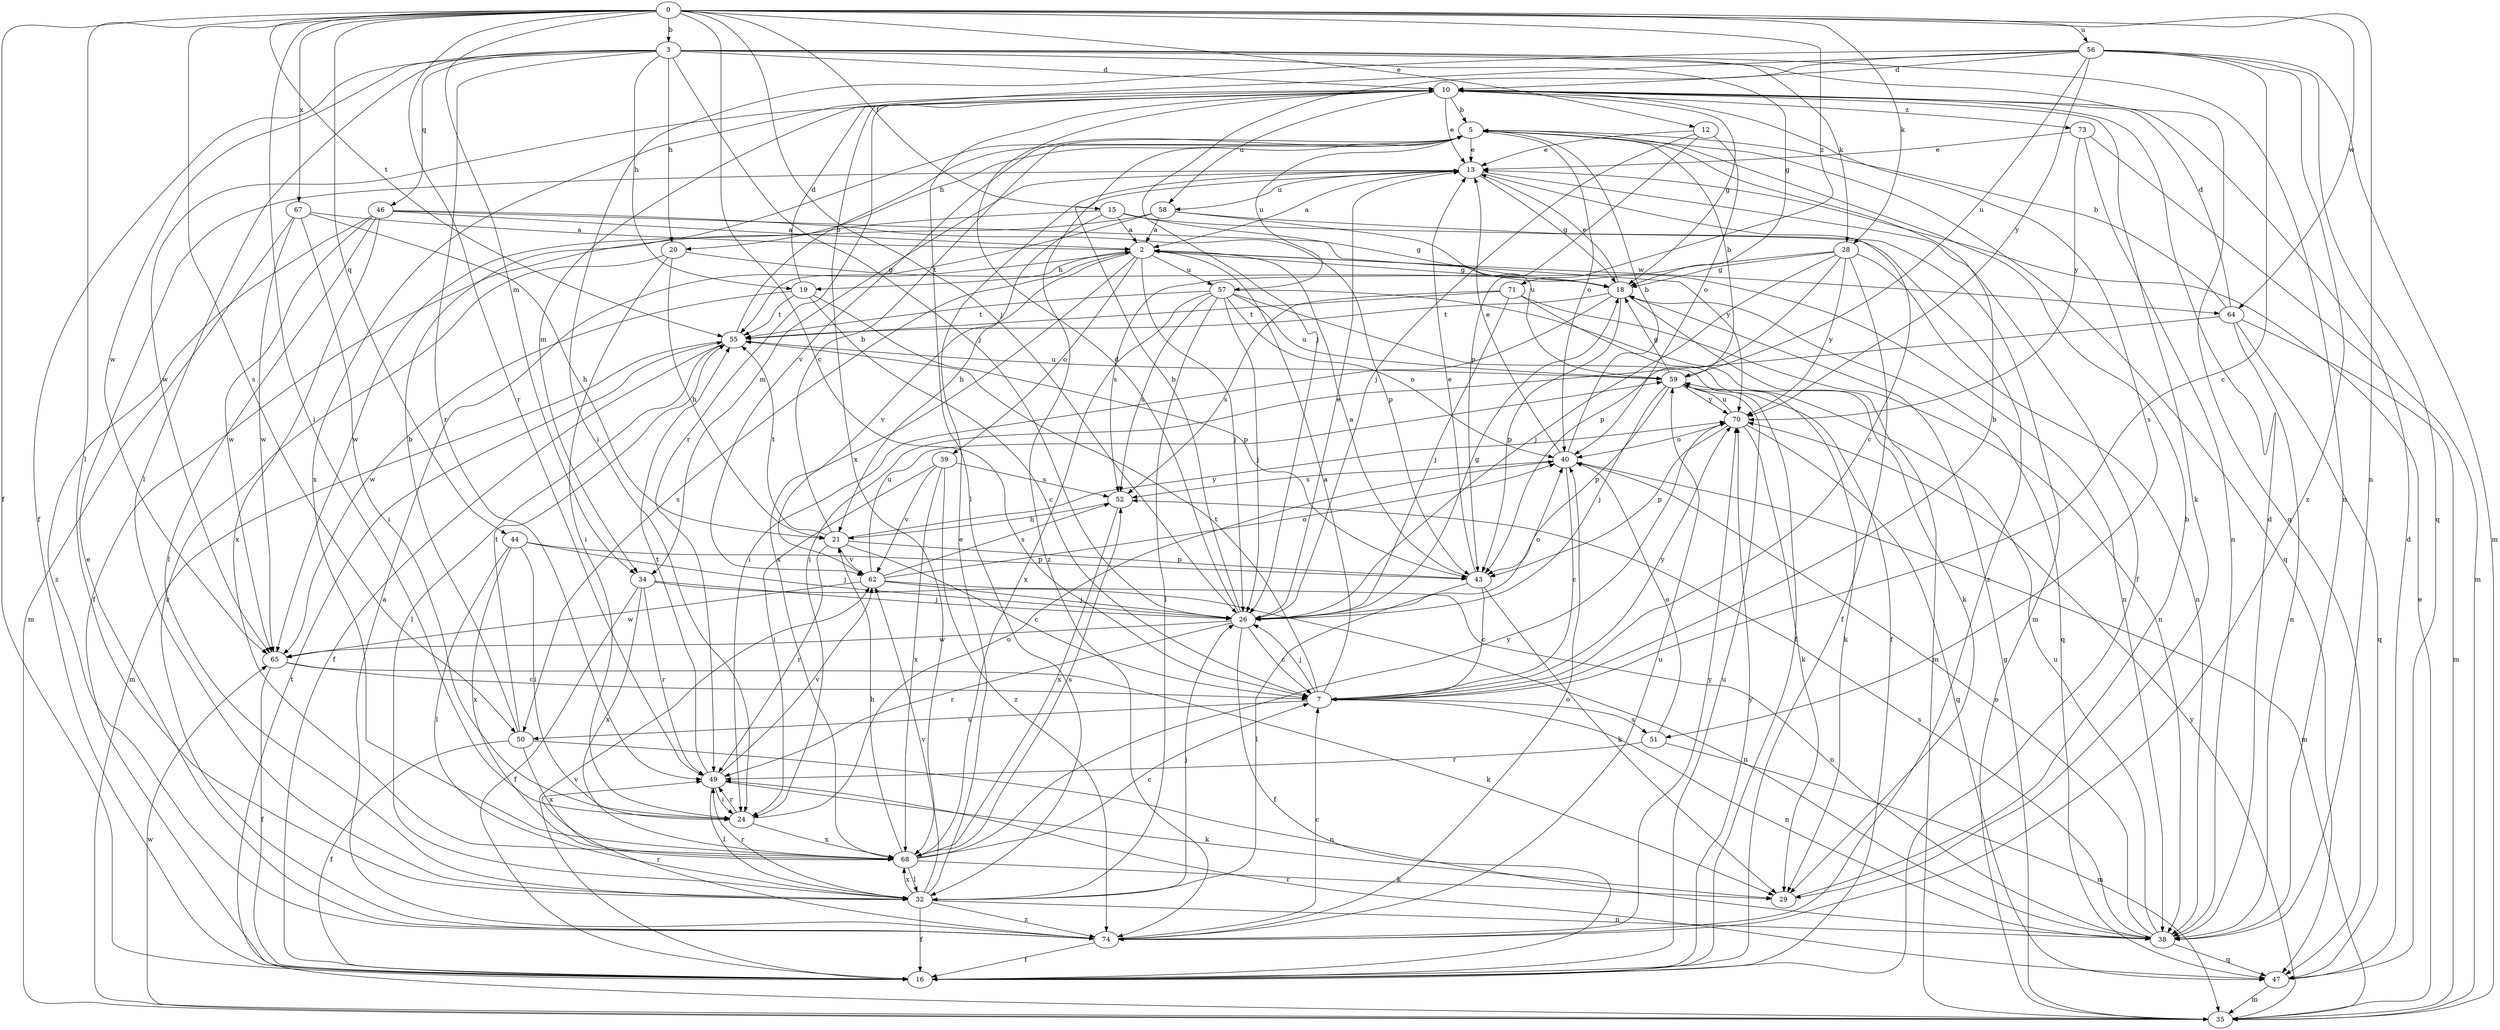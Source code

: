 strict digraph  {
0;
2;
3;
5;
7;
10;
12;
13;
15;
16;
18;
19;
20;
21;
24;
26;
28;
29;
32;
34;
35;
38;
39;
40;
43;
44;
46;
47;
49;
50;
51;
52;
55;
56;
57;
58;
59;
62;
64;
65;
67;
68;
70;
71;
73;
74;
0 -> 3  [label=b];
0 -> 7  [label=c];
0 -> 12  [label=e];
0 -> 15  [label=f];
0 -> 16  [label=f];
0 -> 24  [label=i];
0 -> 26  [label=j];
0 -> 28  [label=k];
0 -> 32  [label=l];
0 -> 34  [label=m];
0 -> 38  [label=n];
0 -> 44  [label=q];
0 -> 49  [label=r];
0 -> 50  [label=s];
0 -> 55  [label=t];
0 -> 56  [label=u];
0 -> 64  [label=w];
0 -> 67  [label=x];
0 -> 71  [label=z];
2 -> 18  [label=g];
2 -> 19  [label=h];
2 -> 26  [label=j];
2 -> 38  [label=n];
2 -> 39  [label=o];
2 -> 50  [label=s];
2 -> 57  [label=u];
2 -> 62  [label=v];
2 -> 64  [label=w];
2 -> 68  [label=x];
3 -> 10  [label=d];
3 -> 16  [label=f];
3 -> 18  [label=g];
3 -> 19  [label=h];
3 -> 20  [label=h];
3 -> 26  [label=j];
3 -> 28  [label=k];
3 -> 32  [label=l];
3 -> 38  [label=n];
3 -> 46  [label=q];
3 -> 47  [label=q];
3 -> 49  [label=r];
3 -> 65  [label=w];
5 -> 13  [label=e];
5 -> 20  [label=h];
5 -> 40  [label=o];
5 -> 47  [label=q];
5 -> 57  [label=u];
5 -> 62  [label=v];
7 -> 2  [label=a];
7 -> 5  [label=b];
7 -> 26  [label=j];
7 -> 38  [label=n];
7 -> 50  [label=s];
7 -> 51  [label=s];
7 -> 55  [label=t];
7 -> 70  [label=y];
10 -> 5  [label=b];
10 -> 13  [label=e];
10 -> 18  [label=g];
10 -> 29  [label=k];
10 -> 32  [label=l];
10 -> 34  [label=m];
10 -> 49  [label=r];
10 -> 51  [label=s];
10 -> 58  [label=u];
10 -> 65  [label=w];
10 -> 68  [label=x];
10 -> 73  [label=z];
12 -> 13  [label=e];
12 -> 26  [label=j];
12 -> 40  [label=o];
12 -> 43  [label=p];
13 -> 2  [label=a];
13 -> 7  [label=c];
13 -> 16  [label=f];
13 -> 18  [label=g];
13 -> 34  [label=m];
13 -> 58  [label=u];
13 -> 74  [label=z];
15 -> 2  [label=a];
15 -> 18  [label=g];
15 -> 21  [label=h];
15 -> 65  [label=w];
15 -> 74  [label=z];
16 -> 59  [label=u];
16 -> 62  [label=v];
16 -> 70  [label=y];
18 -> 13  [label=e];
18 -> 24  [label=i];
18 -> 35  [label=m];
18 -> 43  [label=p];
18 -> 47  [label=q];
18 -> 55  [label=t];
19 -> 7  [label=c];
19 -> 10  [label=d];
19 -> 43  [label=p];
19 -> 55  [label=t];
19 -> 65  [label=w];
20 -> 18  [label=g];
20 -> 21  [label=h];
20 -> 24  [label=i];
20 -> 74  [label=z];
21 -> 5  [label=b];
21 -> 7  [label=c];
21 -> 43  [label=p];
21 -> 49  [label=r];
21 -> 55  [label=t];
21 -> 62  [label=v];
21 -> 70  [label=y];
24 -> 40  [label=o];
24 -> 49  [label=r];
24 -> 68  [label=x];
26 -> 5  [label=b];
26 -> 7  [label=c];
26 -> 10  [label=d];
26 -> 13  [label=e];
26 -> 16  [label=f];
26 -> 18  [label=g];
26 -> 40  [label=o];
26 -> 49  [label=r];
26 -> 65  [label=w];
28 -> 16  [label=f];
28 -> 18  [label=g];
28 -> 26  [label=j];
28 -> 38  [label=n];
28 -> 43  [label=p];
28 -> 52  [label=s];
28 -> 70  [label=y];
29 -> 5  [label=b];
32 -> 13  [label=e];
32 -> 16  [label=f];
32 -> 26  [label=j];
32 -> 38  [label=n];
32 -> 49  [label=r];
32 -> 62  [label=v];
32 -> 68  [label=x];
32 -> 74  [label=z];
34 -> 16  [label=f];
34 -> 26  [label=j];
34 -> 38  [label=n];
34 -> 49  [label=r];
34 -> 68  [label=x];
35 -> 13  [label=e];
35 -> 18  [label=g];
35 -> 55  [label=t];
35 -> 65  [label=w];
35 -> 70  [label=y];
38 -> 10  [label=d];
38 -> 40  [label=o];
38 -> 47  [label=q];
38 -> 52  [label=s];
38 -> 59  [label=u];
39 -> 24  [label=i];
39 -> 52  [label=s];
39 -> 62  [label=v];
39 -> 68  [label=x];
39 -> 74  [label=z];
40 -> 5  [label=b];
40 -> 7  [label=c];
40 -> 13  [label=e];
40 -> 35  [label=m];
40 -> 52  [label=s];
43 -> 2  [label=a];
43 -> 7  [label=c];
43 -> 13  [label=e];
43 -> 29  [label=k];
43 -> 32  [label=l];
44 -> 24  [label=i];
44 -> 26  [label=j];
44 -> 32  [label=l];
44 -> 43  [label=p];
44 -> 68  [label=x];
46 -> 2  [label=a];
46 -> 32  [label=l];
46 -> 43  [label=p];
46 -> 65  [label=w];
46 -> 68  [label=x];
46 -> 70  [label=y];
46 -> 74  [label=z];
47 -> 10  [label=d];
47 -> 35  [label=m];
47 -> 49  [label=r];
49 -> 24  [label=i];
49 -> 29  [label=k];
49 -> 32  [label=l];
49 -> 55  [label=t];
49 -> 62  [label=v];
50 -> 5  [label=b];
50 -> 16  [label=f];
50 -> 38  [label=n];
50 -> 55  [label=t];
50 -> 68  [label=x];
51 -> 35  [label=m];
51 -> 40  [label=o];
51 -> 49  [label=r];
52 -> 21  [label=h];
52 -> 68  [label=x];
55 -> 5  [label=b];
55 -> 16  [label=f];
55 -> 32  [label=l];
55 -> 35  [label=m];
55 -> 59  [label=u];
56 -> 7  [label=c];
56 -> 10  [label=d];
56 -> 24  [label=i];
56 -> 26  [label=j];
56 -> 35  [label=m];
56 -> 47  [label=q];
56 -> 59  [label=u];
56 -> 68  [label=x];
56 -> 70  [label=y];
56 -> 74  [label=z];
57 -> 16  [label=f];
57 -> 26  [label=j];
57 -> 29  [label=k];
57 -> 32  [label=l];
57 -> 40  [label=o];
57 -> 52  [label=s];
57 -> 55  [label=t];
57 -> 59  [label=u];
57 -> 68  [label=x];
58 -> 2  [label=a];
58 -> 16  [label=f];
58 -> 35  [label=m];
58 -> 55  [label=t];
58 -> 59  [label=u];
59 -> 5  [label=b];
59 -> 18  [label=g];
59 -> 26  [label=j];
59 -> 29  [label=k];
59 -> 43  [label=p];
59 -> 70  [label=y];
62 -> 26  [label=j];
62 -> 38  [label=n];
62 -> 40  [label=o];
62 -> 52  [label=s];
62 -> 59  [label=u];
62 -> 65  [label=w];
64 -> 5  [label=b];
64 -> 10  [label=d];
64 -> 24  [label=i];
64 -> 35  [label=m];
64 -> 38  [label=n];
64 -> 47  [label=q];
65 -> 7  [label=c];
65 -> 16  [label=f];
65 -> 29  [label=k];
67 -> 2  [label=a];
67 -> 21  [label=h];
67 -> 24  [label=i];
67 -> 35  [label=m];
67 -> 65  [label=w];
68 -> 7  [label=c];
68 -> 21  [label=h];
68 -> 29  [label=k];
68 -> 32  [label=l];
68 -> 52  [label=s];
68 -> 70  [label=y];
70 -> 29  [label=k];
70 -> 40  [label=o];
70 -> 43  [label=p];
70 -> 47  [label=q];
70 -> 59  [label=u];
71 -> 16  [label=f];
71 -> 26  [label=j];
71 -> 38  [label=n];
71 -> 52  [label=s];
71 -> 55  [label=t];
73 -> 13  [label=e];
73 -> 35  [label=m];
73 -> 38  [label=n];
73 -> 70  [label=y];
74 -> 2  [label=a];
74 -> 7  [label=c];
74 -> 13  [label=e];
74 -> 16  [label=f];
74 -> 40  [label=o];
74 -> 49  [label=r];
74 -> 59  [label=u];
74 -> 70  [label=y];
}

